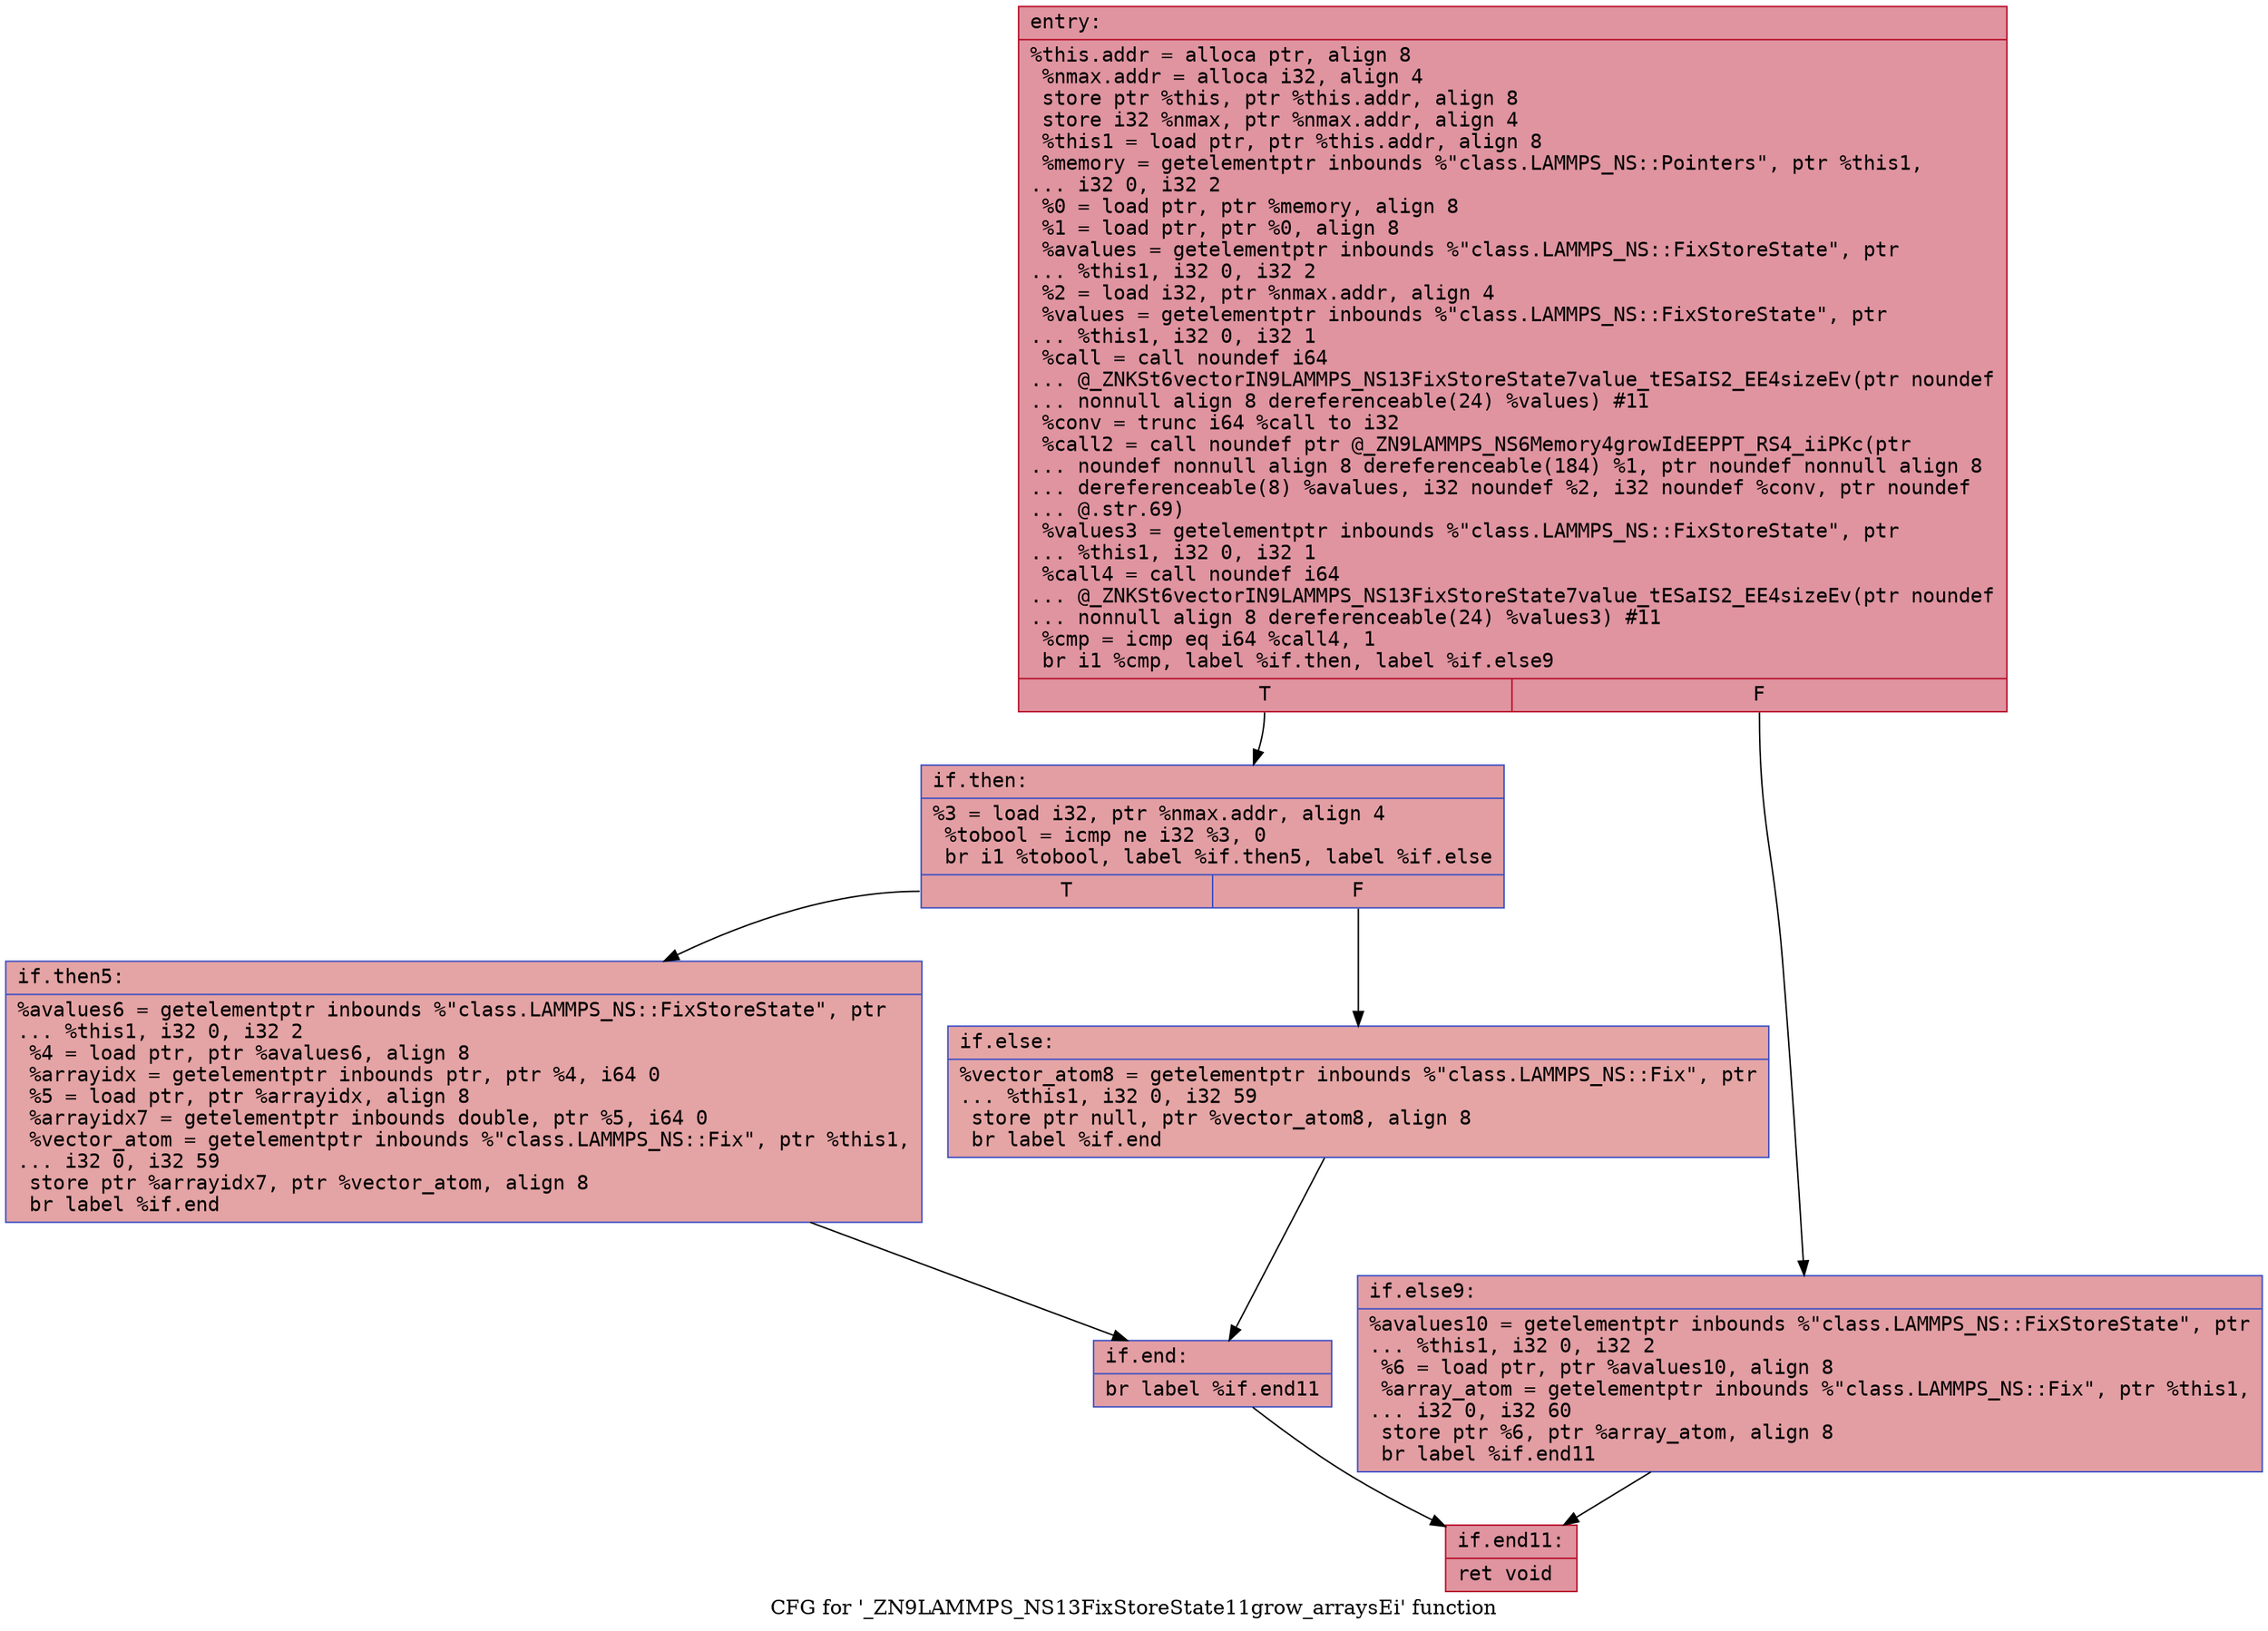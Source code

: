 digraph "CFG for '_ZN9LAMMPS_NS13FixStoreState11grow_arraysEi' function" {
	label="CFG for '_ZN9LAMMPS_NS13FixStoreState11grow_arraysEi' function";

	Node0x55b5648e99c0 [shape=record,color="#b70d28ff", style=filled, fillcolor="#b70d2870" fontname="Courier",label="{entry:\l|  %this.addr = alloca ptr, align 8\l  %nmax.addr = alloca i32, align 4\l  store ptr %this, ptr %this.addr, align 8\l  store i32 %nmax, ptr %nmax.addr, align 4\l  %this1 = load ptr, ptr %this.addr, align 8\l  %memory = getelementptr inbounds %\"class.LAMMPS_NS::Pointers\", ptr %this1,\l... i32 0, i32 2\l  %0 = load ptr, ptr %memory, align 8\l  %1 = load ptr, ptr %0, align 8\l  %avalues = getelementptr inbounds %\"class.LAMMPS_NS::FixStoreState\", ptr\l... %this1, i32 0, i32 2\l  %2 = load i32, ptr %nmax.addr, align 4\l  %values = getelementptr inbounds %\"class.LAMMPS_NS::FixStoreState\", ptr\l... %this1, i32 0, i32 1\l  %call = call noundef i64\l... @_ZNKSt6vectorIN9LAMMPS_NS13FixStoreState7value_tESaIS2_EE4sizeEv(ptr noundef\l... nonnull align 8 dereferenceable(24) %values) #11\l  %conv = trunc i64 %call to i32\l  %call2 = call noundef ptr @_ZN9LAMMPS_NS6Memory4growIdEEPPT_RS4_iiPKc(ptr\l... noundef nonnull align 8 dereferenceable(184) %1, ptr noundef nonnull align 8\l... dereferenceable(8) %avalues, i32 noundef %2, i32 noundef %conv, ptr noundef\l... @.str.69)\l  %values3 = getelementptr inbounds %\"class.LAMMPS_NS::FixStoreState\", ptr\l... %this1, i32 0, i32 1\l  %call4 = call noundef i64\l... @_ZNKSt6vectorIN9LAMMPS_NS13FixStoreState7value_tESaIS2_EE4sizeEv(ptr noundef\l... nonnull align 8 dereferenceable(24) %values3) #11\l  %cmp = icmp eq i64 %call4, 1\l  br i1 %cmp, label %if.then, label %if.else9\l|{<s0>T|<s1>F}}"];
	Node0x55b5648e99c0:s0 -> Node0x55b564a169e0[tooltip="entry -> if.then\nProbability 50.00%" ];
	Node0x55b5648e99c0:s1 -> Node0x55b564a16a50[tooltip="entry -> if.else9\nProbability 50.00%" ];
	Node0x55b564a169e0 [shape=record,color="#3d50c3ff", style=filled, fillcolor="#be242e70" fontname="Courier",label="{if.then:\l|  %3 = load i32, ptr %nmax.addr, align 4\l  %tobool = icmp ne i32 %3, 0\l  br i1 %tobool, label %if.then5, label %if.else\l|{<s0>T|<s1>F}}"];
	Node0x55b564a169e0:s0 -> Node0x55b564a16c80[tooltip="if.then -> if.then5\nProbability 62.50%" ];
	Node0x55b564a169e0:s1 -> Node0x55b564a16cd0[tooltip="if.then -> if.else\nProbability 37.50%" ];
	Node0x55b564a16c80 [shape=record,color="#3d50c3ff", style=filled, fillcolor="#c32e3170" fontname="Courier",label="{if.then5:\l|  %avalues6 = getelementptr inbounds %\"class.LAMMPS_NS::FixStoreState\", ptr\l... %this1, i32 0, i32 2\l  %4 = load ptr, ptr %avalues6, align 8\l  %arrayidx = getelementptr inbounds ptr, ptr %4, i64 0\l  %5 = load ptr, ptr %arrayidx, align 8\l  %arrayidx7 = getelementptr inbounds double, ptr %5, i64 0\l  %vector_atom = getelementptr inbounds %\"class.LAMMPS_NS::Fix\", ptr %this1,\l... i32 0, i32 59\l  store ptr %arrayidx7, ptr %vector_atom, align 8\l  br label %if.end\l}"];
	Node0x55b564a16c80 -> Node0x55b564a17340[tooltip="if.then5 -> if.end\nProbability 100.00%" ];
	Node0x55b564a16cd0 [shape=record,color="#3d50c3ff", style=filled, fillcolor="#c5333470" fontname="Courier",label="{if.else:\l|  %vector_atom8 = getelementptr inbounds %\"class.LAMMPS_NS::Fix\", ptr\l... %this1, i32 0, i32 59\l  store ptr null, ptr %vector_atom8, align 8\l  br label %if.end\l}"];
	Node0x55b564a16cd0 -> Node0x55b564a17340[tooltip="if.else -> if.end\nProbability 100.00%" ];
	Node0x55b564a17340 [shape=record,color="#3d50c3ff", style=filled, fillcolor="#be242e70" fontname="Courier",label="{if.end:\l|  br label %if.end11\l}"];
	Node0x55b564a17340 -> Node0x55b564a17740[tooltip="if.end -> if.end11\nProbability 100.00%" ];
	Node0x55b564a16a50 [shape=record,color="#3d50c3ff", style=filled, fillcolor="#be242e70" fontname="Courier",label="{if.else9:\l|  %avalues10 = getelementptr inbounds %\"class.LAMMPS_NS::FixStoreState\", ptr\l... %this1, i32 0, i32 2\l  %6 = load ptr, ptr %avalues10, align 8\l  %array_atom = getelementptr inbounds %\"class.LAMMPS_NS::Fix\", ptr %this1,\l... i32 0, i32 60\l  store ptr %6, ptr %array_atom, align 8\l  br label %if.end11\l}"];
	Node0x55b564a16a50 -> Node0x55b564a17740[tooltip="if.else9 -> if.end11\nProbability 100.00%" ];
	Node0x55b564a17740 [shape=record,color="#b70d28ff", style=filled, fillcolor="#b70d2870" fontname="Courier",label="{if.end11:\l|  ret void\l}"];
}
